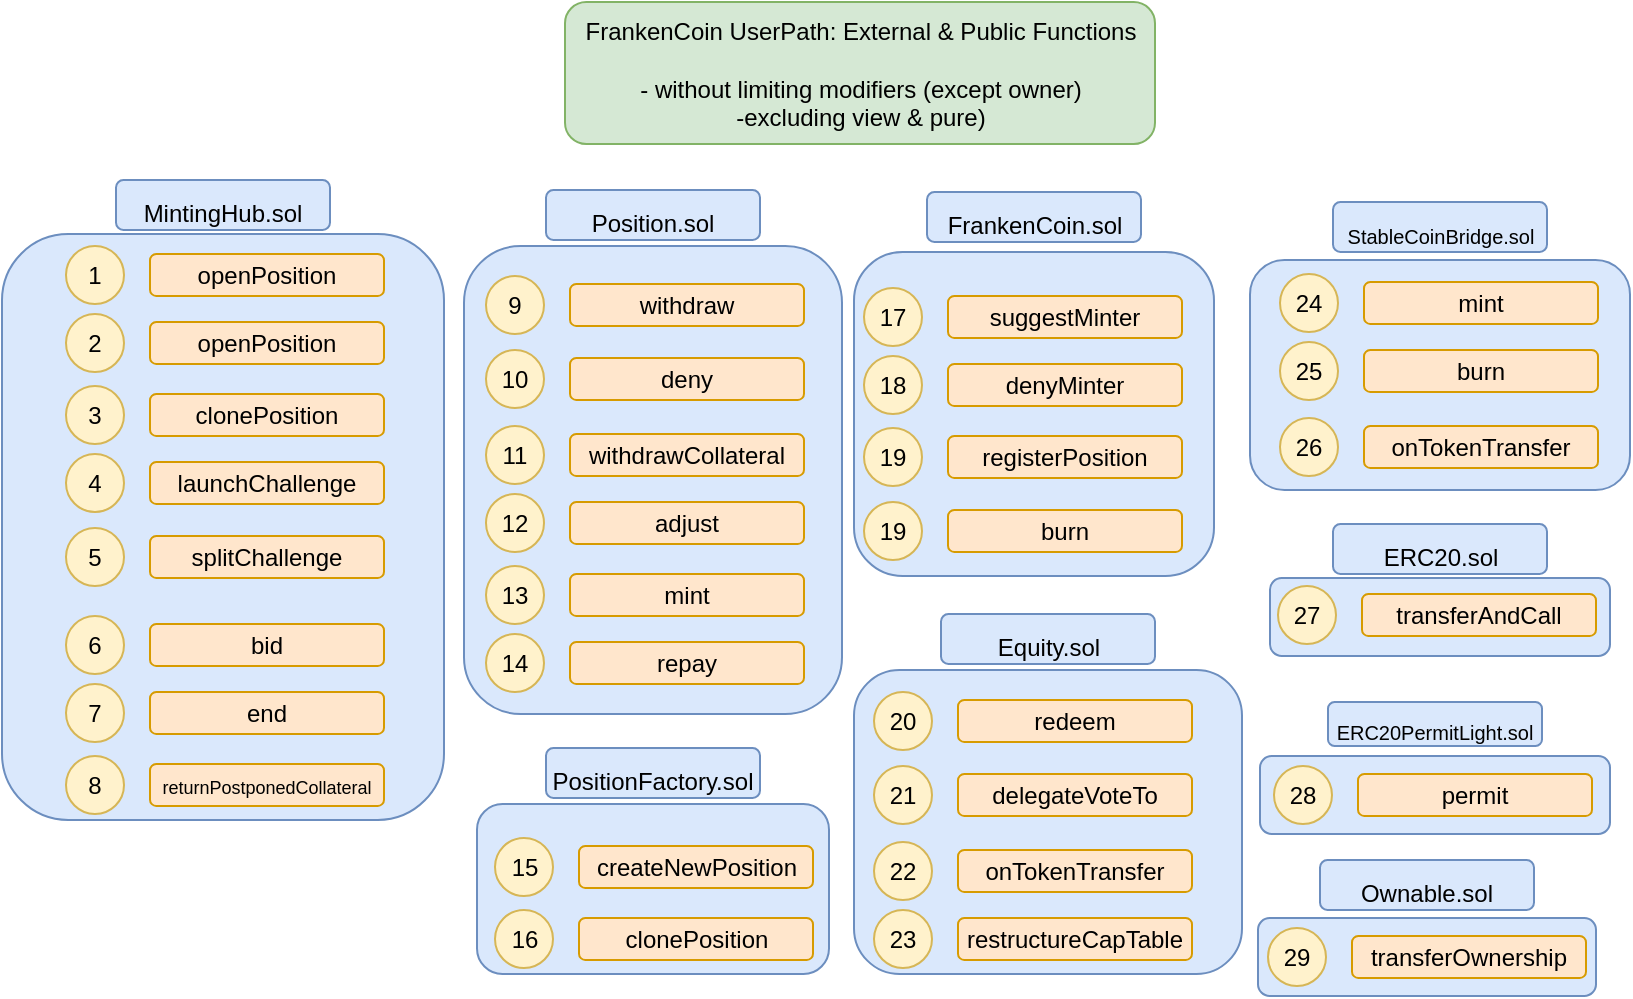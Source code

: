 <mxfile version="20.8.11" type="github">
  <diagram name="Page-1" id="7sftsaREEKXduiQP2Yfs">
    <mxGraphModel dx="3181" dy="1242" grid="0" gridSize="10" guides="1" tooltips="1" connect="1" arrows="1" fold="1" page="0" pageScale="1" pageWidth="850" pageHeight="1100" math="0" shadow="0">
      <root>
        <mxCell id="0" />
        <mxCell id="1" parent="0" />
        <mxCell id="LSiRQm851fG1biD96qPc-81" value="" style="rounded=1;whiteSpace=wrap;html=1;fontSize=10;fillColor=#dae8fc;strokeColor=#6c8ebf;" parent="1" vertex="1">
          <mxGeometry x="210" y="235" width="169" height="39" as="geometry" />
        </mxCell>
        <mxCell id="LSiRQm851fG1biD96qPc-80" value="" style="rounded=1;whiteSpace=wrap;html=1;fontSize=10;fillColor=#dae8fc;strokeColor=#6c8ebf;" parent="1" vertex="1">
          <mxGeometry x="211" y="154" width="175" height="39" as="geometry" />
        </mxCell>
        <mxCell id="LSiRQm851fG1biD96qPc-79" value="" style="rounded=1;whiteSpace=wrap;html=1;fontSize=10;fillColor=#dae8fc;strokeColor=#6c8ebf;" parent="1" vertex="1">
          <mxGeometry x="216" y="65" width="170" height="39" as="geometry" />
        </mxCell>
        <mxCell id="LSiRQm851fG1biD96qPc-78" value="" style="rounded=1;whiteSpace=wrap;html=1;fontSize=10;fillColor=#dae8fc;strokeColor=#6c8ebf;" parent="1" vertex="1">
          <mxGeometry x="206" y="-94" width="190" height="115" as="geometry" />
        </mxCell>
        <mxCell id="LSiRQm851fG1biD96qPc-77" value="" style="rounded=1;whiteSpace=wrap;html=1;fontSize=10;fillColor=#dae8fc;strokeColor=#6c8ebf;" parent="1" vertex="1">
          <mxGeometry x="8" y="111" width="194" height="152" as="geometry" />
        </mxCell>
        <mxCell id="LSiRQm851fG1biD96qPc-76" value="" style="rounded=1;whiteSpace=wrap;html=1;fontSize=10;fillColor=#dae8fc;strokeColor=#6c8ebf;" parent="1" vertex="1">
          <mxGeometry x="8" y="-98" width="180" height="162" as="geometry" />
        </mxCell>
        <mxCell id="LSiRQm851fG1biD96qPc-63" value="" style="rounded=1;whiteSpace=wrap;html=1;fontSize=9;fillColor=#dae8fc;strokeColor=#6c8ebf;" parent="1" vertex="1">
          <mxGeometry x="-180.5" y="178" width="176" height="85" as="geometry" />
        </mxCell>
        <mxCell id="LSiRQm851fG1biD96qPc-62" value="" style="rounded=1;whiteSpace=wrap;html=1;fontSize=9;fillColor=#dae8fc;strokeColor=#6c8ebf;" parent="1" vertex="1">
          <mxGeometry x="-187" y="-101" width="189" height="234" as="geometry" />
        </mxCell>
        <mxCell id="LSiRQm851fG1biD96qPc-61" value="" style="rounded=1;whiteSpace=wrap;html=1;fontSize=9;fillColor=#dae8fc;strokeColor=#6c8ebf;" parent="1" vertex="1">
          <mxGeometry x="-418" y="-107" width="221" height="293" as="geometry" />
        </mxCell>
        <mxCell id="LSiRQm851fG1biD96qPc-5" value="&lt;div&gt;FrankenCoin UserPath: External &amp;amp; Public Functions&lt;/div&gt;&lt;div&gt;&amp;nbsp;&lt;br&gt;&lt;/div&gt;&lt;div&gt;- without limiting modifiers (except owner) &lt;br&gt;&lt;/div&gt;&lt;div&gt;-excluding view &amp;amp; pure)&lt;/div&gt;" style="rounded=1;whiteSpace=wrap;html=1;fillColor=#d5e8d4;strokeColor=#82b366;" parent="1" vertex="1">
          <mxGeometry x="-136.5" y="-223" width="295" height="71" as="geometry" />
        </mxCell>
        <mxCell id="LSiRQm851fG1biD96qPc-10" value="openPosition" style="rounded=1;whiteSpace=wrap;html=1;fillColor=#ffe6cc;strokeColor=#d79b00;" parent="1" vertex="1">
          <mxGeometry x="-344" y="-97" width="117" height="21" as="geometry" />
        </mxCell>
        <mxCell id="LSiRQm851fG1biD96qPc-11" value="1" style="ellipse;whiteSpace=wrap;html=1;aspect=fixed;fillColor=#fff2cc;strokeColor=#d6b656;" parent="1" vertex="1">
          <mxGeometry x="-386" y="-101" width="29" height="29" as="geometry" />
        </mxCell>
        <mxCell id="LSiRQm851fG1biD96qPc-12" value="openPosition" style="rounded=1;whiteSpace=wrap;html=1;fillColor=#ffe6cc;strokeColor=#d79b00;" parent="1" vertex="1">
          <mxGeometry x="-344" y="-63" width="117" height="21" as="geometry" />
        </mxCell>
        <mxCell id="LSiRQm851fG1biD96qPc-13" value="2" style="ellipse;whiteSpace=wrap;html=1;aspect=fixed;fillColor=#fff2cc;strokeColor=#d6b656;" parent="1" vertex="1">
          <mxGeometry x="-386" y="-67" width="29" height="29" as="geometry" />
        </mxCell>
        <mxCell id="LSiRQm851fG1biD96qPc-14" value="clonePosition" style="rounded=1;whiteSpace=wrap;html=1;fillColor=#ffe6cc;strokeColor=#d79b00;" parent="1" vertex="1">
          <mxGeometry x="-344" y="-27" width="117" height="21" as="geometry" />
        </mxCell>
        <mxCell id="LSiRQm851fG1biD96qPc-15" value="3" style="ellipse;whiteSpace=wrap;html=1;aspect=fixed;fillColor=#fff2cc;strokeColor=#d6b656;" parent="1" vertex="1">
          <mxGeometry x="-386" y="-31" width="29" height="29" as="geometry" />
        </mxCell>
        <mxCell id="LSiRQm851fG1biD96qPc-16" value="launchChallenge" style="rounded=1;whiteSpace=wrap;html=1;fillColor=#ffe6cc;strokeColor=#d79b00;" parent="1" vertex="1">
          <mxGeometry x="-344" y="7" width="117" height="21" as="geometry" />
        </mxCell>
        <mxCell id="LSiRQm851fG1biD96qPc-17" value="4" style="ellipse;whiteSpace=wrap;html=1;aspect=fixed;fillColor=#fff2cc;strokeColor=#d6b656;" parent="1" vertex="1">
          <mxGeometry x="-386" y="3" width="29" height="29" as="geometry" />
        </mxCell>
        <mxCell id="LSiRQm851fG1biD96qPc-18" value="splitChallenge" style="rounded=1;whiteSpace=wrap;html=1;fillColor=#ffe6cc;strokeColor=#d79b00;" parent="1" vertex="1">
          <mxGeometry x="-344" y="44" width="117" height="21" as="geometry" />
        </mxCell>
        <mxCell id="LSiRQm851fG1biD96qPc-19" value="5" style="ellipse;whiteSpace=wrap;html=1;aspect=fixed;fillColor=#fff2cc;strokeColor=#d6b656;" parent="1" vertex="1">
          <mxGeometry x="-386" y="40" width="29" height="29" as="geometry" />
        </mxCell>
        <mxCell id="LSiRQm851fG1biD96qPc-20" value="bid" style="rounded=1;whiteSpace=wrap;html=1;fillColor=#ffe6cc;strokeColor=#d79b00;" parent="1" vertex="1">
          <mxGeometry x="-344" y="88" width="117" height="21" as="geometry" />
        </mxCell>
        <mxCell id="LSiRQm851fG1biD96qPc-21" value="6" style="ellipse;whiteSpace=wrap;html=1;aspect=fixed;fillColor=#fff2cc;strokeColor=#d6b656;" parent="1" vertex="1">
          <mxGeometry x="-386" y="84" width="29" height="29" as="geometry" />
        </mxCell>
        <mxCell id="LSiRQm851fG1biD96qPc-22" value="end" style="rounded=1;whiteSpace=wrap;html=1;fillColor=#ffe6cc;strokeColor=#d79b00;" parent="1" vertex="1">
          <mxGeometry x="-344" y="122" width="117" height="21" as="geometry" />
        </mxCell>
        <mxCell id="LSiRQm851fG1biD96qPc-23" value="7" style="ellipse;whiteSpace=wrap;html=1;aspect=fixed;fillColor=#fff2cc;strokeColor=#d6b656;" parent="1" vertex="1">
          <mxGeometry x="-386" y="118" width="29" height="29" as="geometry" />
        </mxCell>
        <mxCell id="LSiRQm851fG1biD96qPc-24" value="&lt;div&gt;&lt;font style=&quot;font-size: 9px;&quot;&gt;returnPostponedCollateral&lt;/font&gt;&lt;/div&gt;" style="rounded=1;whiteSpace=wrap;html=1;fillColor=#ffe6cc;strokeColor=#d79b00;" parent="1" vertex="1">
          <mxGeometry x="-344" y="158" width="117" height="21" as="geometry" />
        </mxCell>
        <mxCell id="LSiRQm851fG1biD96qPc-25" value="8" style="ellipse;whiteSpace=wrap;html=1;aspect=fixed;fillColor=#fff2cc;strokeColor=#d6b656;" parent="1" vertex="1">
          <mxGeometry x="-386" y="154" width="29" height="29" as="geometry" />
        </mxCell>
        <mxCell id="LSiRQm851fG1biD96qPc-26" value="withdraw" style="rounded=1;whiteSpace=wrap;html=1;fillColor=#ffe6cc;strokeColor=#d79b00;" parent="1" vertex="1">
          <mxGeometry x="-134" y="-82" width="117" height="21" as="geometry" />
        </mxCell>
        <mxCell id="LSiRQm851fG1biD96qPc-27" value="9" style="ellipse;whiteSpace=wrap;html=1;aspect=fixed;fillColor=#fff2cc;strokeColor=#d6b656;" parent="1" vertex="1">
          <mxGeometry x="-176" y="-86" width="29" height="29" as="geometry" />
        </mxCell>
        <mxCell id="LSiRQm851fG1biD96qPc-28" value="deny" style="rounded=1;whiteSpace=wrap;html=1;fillColor=#ffe6cc;strokeColor=#d79b00;" parent="1" vertex="1">
          <mxGeometry x="-134" y="-45" width="117" height="21" as="geometry" />
        </mxCell>
        <mxCell id="LSiRQm851fG1biD96qPc-29" value="10" style="ellipse;whiteSpace=wrap;html=1;aspect=fixed;fillColor=#fff2cc;strokeColor=#d6b656;" parent="1" vertex="1">
          <mxGeometry x="-176" y="-49" width="29" height="29" as="geometry" />
        </mxCell>
        <mxCell id="LSiRQm851fG1biD96qPc-30" value="withdrawCollateral" style="rounded=1;whiteSpace=wrap;html=1;fillColor=#ffe6cc;strokeColor=#d79b00;" parent="1" vertex="1">
          <mxGeometry x="-134" y="-7" width="117" height="21" as="geometry" />
        </mxCell>
        <mxCell id="LSiRQm851fG1biD96qPc-31" value="11" style="ellipse;whiteSpace=wrap;html=1;aspect=fixed;fillColor=#fff2cc;strokeColor=#d6b656;" parent="1" vertex="1">
          <mxGeometry x="-176" y="-11" width="29" height="29" as="geometry" />
        </mxCell>
        <mxCell id="LSiRQm851fG1biD96qPc-32" value="adjust" style="rounded=1;whiteSpace=wrap;html=1;fillColor=#ffe6cc;strokeColor=#d79b00;" parent="1" vertex="1">
          <mxGeometry x="-134" y="27" width="117" height="21" as="geometry" />
        </mxCell>
        <mxCell id="LSiRQm851fG1biD96qPc-33" value="12" style="ellipse;whiteSpace=wrap;html=1;aspect=fixed;fillColor=#fff2cc;strokeColor=#d6b656;" parent="1" vertex="1">
          <mxGeometry x="-176" y="23" width="29" height="29" as="geometry" />
        </mxCell>
        <mxCell id="LSiRQm851fG1biD96qPc-34" value="mint" style="rounded=1;whiteSpace=wrap;html=1;fillColor=#ffe6cc;strokeColor=#d79b00;" parent="1" vertex="1">
          <mxGeometry x="-134" y="63" width="117" height="21" as="geometry" />
        </mxCell>
        <mxCell id="LSiRQm851fG1biD96qPc-35" value="13" style="ellipse;whiteSpace=wrap;html=1;aspect=fixed;fillColor=#fff2cc;strokeColor=#d6b656;" parent="1" vertex="1">
          <mxGeometry x="-176" y="59" width="29" height="29" as="geometry" />
        </mxCell>
        <mxCell id="LSiRQm851fG1biD96qPc-36" value="repay" style="rounded=1;whiteSpace=wrap;html=1;fillColor=#ffe6cc;strokeColor=#d79b00;" parent="1" vertex="1">
          <mxGeometry x="-134" y="97" width="117" height="21" as="geometry" />
        </mxCell>
        <mxCell id="LSiRQm851fG1biD96qPc-37" value="14" style="ellipse;whiteSpace=wrap;html=1;aspect=fixed;fillColor=#fff2cc;strokeColor=#d6b656;" parent="1" vertex="1">
          <mxGeometry x="-176" y="93" width="29" height="29" as="geometry" />
        </mxCell>
        <mxCell id="LSiRQm851fG1biD96qPc-38" value="createNewPosition" style="rounded=1;whiteSpace=wrap;html=1;fillColor=#ffe6cc;strokeColor=#d79b00;" parent="1" vertex="1">
          <mxGeometry x="-129.5" y="199" width="117" height="21" as="geometry" />
        </mxCell>
        <mxCell id="LSiRQm851fG1biD96qPc-39" value="15" style="ellipse;whiteSpace=wrap;html=1;aspect=fixed;fillColor=#fff2cc;strokeColor=#d6b656;" parent="1" vertex="1">
          <mxGeometry x="-171.5" y="195" width="29" height="29" as="geometry" />
        </mxCell>
        <mxCell id="LSiRQm851fG1biD96qPc-40" value="clonePosition" style="rounded=1;whiteSpace=wrap;html=1;fillColor=#ffe6cc;strokeColor=#d79b00;" parent="1" vertex="1">
          <mxGeometry x="-129.5" y="235" width="117" height="21" as="geometry" />
        </mxCell>
        <mxCell id="LSiRQm851fG1biD96qPc-41" value="16" style="ellipse;whiteSpace=wrap;html=1;aspect=fixed;fillColor=#fff2cc;strokeColor=#d6b656;" parent="1" vertex="1">
          <mxGeometry x="-171.5" y="231" width="29" height="29" as="geometry" />
        </mxCell>
        <mxCell id="LSiRQm851fG1biD96qPc-42" value="suggestMinter" style="rounded=1;whiteSpace=wrap;html=1;fillColor=#ffe6cc;strokeColor=#d79b00;" parent="1" vertex="1">
          <mxGeometry x="55" y="-76" width="117" height="21" as="geometry" />
        </mxCell>
        <mxCell id="LSiRQm851fG1biD96qPc-43" value="17" style="ellipse;whiteSpace=wrap;html=1;aspect=fixed;fillColor=#fff2cc;strokeColor=#d6b656;" parent="1" vertex="1">
          <mxGeometry x="13" y="-80" width="29" height="29" as="geometry" />
        </mxCell>
        <mxCell id="LSiRQm851fG1biD96qPc-44" value="denyMinter" style="rounded=1;whiteSpace=wrap;html=1;fillColor=#ffe6cc;strokeColor=#d79b00;" parent="1" vertex="1">
          <mxGeometry x="55" y="-42" width="117" height="21" as="geometry" />
        </mxCell>
        <mxCell id="LSiRQm851fG1biD96qPc-45" value="18" style="ellipse;whiteSpace=wrap;html=1;aspect=fixed;fillColor=#fff2cc;strokeColor=#d6b656;" parent="1" vertex="1">
          <mxGeometry x="13" y="-46" width="29" height="29" as="geometry" />
        </mxCell>
        <mxCell id="LSiRQm851fG1biD96qPc-46" value="registerPosition" style="rounded=1;whiteSpace=wrap;html=1;fillColor=#ffe6cc;strokeColor=#d79b00;" parent="1" vertex="1">
          <mxGeometry x="55" y="-6" width="117" height="21" as="geometry" />
        </mxCell>
        <mxCell id="LSiRQm851fG1biD96qPc-47" value="19" style="ellipse;whiteSpace=wrap;html=1;aspect=fixed;fillColor=#fff2cc;strokeColor=#d6b656;" parent="1" vertex="1">
          <mxGeometry x="13" y="-10" width="29" height="29" as="geometry" />
        </mxCell>
        <mxCell id="LSiRQm851fG1biD96qPc-48" value="redeem" style="rounded=1;whiteSpace=wrap;html=1;fillColor=#ffe6cc;strokeColor=#d79b00;" parent="1" vertex="1">
          <mxGeometry x="60" y="126" width="117" height="21" as="geometry" />
        </mxCell>
        <mxCell id="LSiRQm851fG1biD96qPc-49" value="20" style="ellipse;whiteSpace=wrap;html=1;aspect=fixed;fillColor=#fff2cc;strokeColor=#d6b656;" parent="1" vertex="1">
          <mxGeometry x="18" y="122" width="29" height="29" as="geometry" />
        </mxCell>
        <mxCell id="LSiRQm851fG1biD96qPc-50" value="delegateVoteTo" style="rounded=1;whiteSpace=wrap;html=1;fillColor=#ffe6cc;strokeColor=#d79b00;" parent="1" vertex="1">
          <mxGeometry x="60" y="163" width="117" height="21" as="geometry" />
        </mxCell>
        <mxCell id="LSiRQm851fG1biD96qPc-51" value="21" style="ellipse;whiteSpace=wrap;html=1;aspect=fixed;fillColor=#fff2cc;strokeColor=#d6b656;" parent="1" vertex="1">
          <mxGeometry x="18" y="159" width="29" height="29" as="geometry" />
        </mxCell>
        <mxCell id="LSiRQm851fG1biD96qPc-52" value="onTokenTransfer" style="rounded=1;whiteSpace=wrap;html=1;fillColor=#ffe6cc;strokeColor=#d79b00;" parent="1" vertex="1">
          <mxGeometry x="60" y="201" width="117" height="21" as="geometry" />
        </mxCell>
        <mxCell id="LSiRQm851fG1biD96qPc-53" value="22" style="ellipse;whiteSpace=wrap;html=1;aspect=fixed;fillColor=#fff2cc;strokeColor=#d6b656;" parent="1" vertex="1">
          <mxGeometry x="18" y="197" width="29" height="29" as="geometry" />
        </mxCell>
        <mxCell id="LSiRQm851fG1biD96qPc-54" value="restructureCapTable" style="rounded=1;whiteSpace=wrap;html=1;fillColor=#ffe6cc;strokeColor=#d79b00;" parent="1" vertex="1">
          <mxGeometry x="60" y="235" width="117" height="21" as="geometry" />
        </mxCell>
        <mxCell id="LSiRQm851fG1biD96qPc-55" value="23" style="ellipse;whiteSpace=wrap;html=1;aspect=fixed;fillColor=#fff2cc;strokeColor=#d6b656;" parent="1" vertex="1">
          <mxGeometry x="18" y="231" width="29" height="29" as="geometry" />
        </mxCell>
        <mxCell id="LSiRQm851fG1biD96qPc-56" value="mint" style="rounded=1;whiteSpace=wrap;html=1;fillColor=#ffe6cc;strokeColor=#d79b00;" parent="1" vertex="1">
          <mxGeometry x="263" y="-83" width="117" height="21" as="geometry" />
        </mxCell>
        <mxCell id="LSiRQm851fG1biD96qPc-57" value="24" style="ellipse;whiteSpace=wrap;html=1;aspect=fixed;fillColor=#fff2cc;strokeColor=#d6b656;" parent="1" vertex="1">
          <mxGeometry x="221" y="-87" width="29" height="29" as="geometry" />
        </mxCell>
        <mxCell id="LSiRQm851fG1biD96qPc-58" value="burn" style="rounded=1;whiteSpace=wrap;html=1;fillColor=#ffe6cc;strokeColor=#d79b00;" parent="1" vertex="1">
          <mxGeometry x="263" y="-49" width="117" height="21" as="geometry" />
        </mxCell>
        <mxCell id="LSiRQm851fG1biD96qPc-59" value="25" style="ellipse;whiteSpace=wrap;html=1;aspect=fixed;fillColor=#fff2cc;strokeColor=#d6b656;" parent="1" vertex="1">
          <mxGeometry x="221" y="-53" width="29" height="29" as="geometry" />
        </mxCell>
        <mxCell id="LSiRQm851fG1biD96qPc-64" value="onTokenTransfer" style="rounded=1;whiteSpace=wrap;html=1;fillColor=#ffe6cc;strokeColor=#d79b00;" parent="1" vertex="1">
          <mxGeometry x="263" y="-11" width="117" height="21" as="geometry" />
        </mxCell>
        <mxCell id="LSiRQm851fG1biD96qPc-65" value="26" style="ellipse;whiteSpace=wrap;html=1;aspect=fixed;fillColor=#fff2cc;strokeColor=#d6b656;" parent="1" vertex="1">
          <mxGeometry x="221" y="-15" width="29" height="29" as="geometry" />
        </mxCell>
        <mxCell id="LSiRQm851fG1biD96qPc-66" value="transferAndCall" style="rounded=1;whiteSpace=wrap;html=1;fillColor=#ffe6cc;strokeColor=#d79b00;" parent="1" vertex="1">
          <mxGeometry x="262" y="73" width="117" height="21" as="geometry" />
        </mxCell>
        <mxCell id="LSiRQm851fG1biD96qPc-67" value="27" style="ellipse;whiteSpace=wrap;html=1;aspect=fixed;fillColor=#fff2cc;strokeColor=#d6b656;" parent="1" vertex="1">
          <mxGeometry x="220" y="69" width="29" height="29" as="geometry" />
        </mxCell>
        <mxCell id="LSiRQm851fG1biD96qPc-68" value="permit" style="rounded=1;whiteSpace=wrap;html=1;fillColor=#ffe6cc;strokeColor=#d79b00;" parent="1" vertex="1">
          <mxGeometry x="260" y="163" width="117" height="21" as="geometry" />
        </mxCell>
        <mxCell id="LSiRQm851fG1biD96qPc-69" value="28" style="ellipse;whiteSpace=wrap;html=1;aspect=fixed;fillColor=#fff2cc;strokeColor=#d6b656;" parent="1" vertex="1">
          <mxGeometry x="218" y="159" width="29" height="29" as="geometry" />
        </mxCell>
        <mxCell id="LSiRQm851fG1biD96qPc-70" value="transferOwnership" style="rounded=1;whiteSpace=wrap;html=1;fillColor=#ffe6cc;strokeColor=#d79b00;" parent="1" vertex="1">
          <mxGeometry x="257" y="244" width="117" height="21" as="geometry" />
        </mxCell>
        <mxCell id="LSiRQm851fG1biD96qPc-71" value="29" style="ellipse;whiteSpace=wrap;html=1;aspect=fixed;fillColor=#fff2cc;strokeColor=#d6b656;" parent="1" vertex="1">
          <mxGeometry x="215" y="240" width="29" height="29" as="geometry" />
        </mxCell>
        <mxCell id="LSiRQm851fG1biD96qPc-74" value="burn" style="rounded=1;whiteSpace=wrap;html=1;fillColor=#ffe6cc;strokeColor=#d79b00;" parent="1" vertex="1">
          <mxGeometry x="55" y="31" width="117" height="21" as="geometry" />
        </mxCell>
        <mxCell id="LSiRQm851fG1biD96qPc-75" value="19" style="ellipse;whiteSpace=wrap;html=1;aspect=fixed;fillColor=#fff2cc;strokeColor=#d6b656;" parent="1" vertex="1">
          <mxGeometry x="13" y="27" width="29" height="29" as="geometry" />
        </mxCell>
        <mxCell id="LSiRQm851fG1biD96qPc-82" value="&lt;font style=&quot;font-size: 12px;&quot;&gt;MintingHub.sol&lt;/font&gt;" style="rounded=1;whiteSpace=wrap;html=1;fontSize=20;fillColor=#dae8fc;strokeColor=#6c8ebf;" parent="1" vertex="1">
          <mxGeometry x="-361" y="-134" width="107" height="25" as="geometry" />
        </mxCell>
        <mxCell id="LSiRQm851fG1biD96qPc-85" value="&lt;div&gt;&lt;font style=&quot;font-size: 12px;&quot;&gt;Position.sol&lt;/font&gt;&lt;/div&gt;" style="rounded=1;whiteSpace=wrap;html=1;fontSize=20;fillColor=#dae8fc;strokeColor=#6c8ebf;" parent="1" vertex="1">
          <mxGeometry x="-146" y="-129" width="107" height="25" as="geometry" />
        </mxCell>
        <mxCell id="LSiRQm851fG1biD96qPc-87" value="&lt;div&gt;&lt;font style=&quot;font-size: 12px;&quot;&gt;PositionFactory.sol&lt;/font&gt;&lt;/div&gt;" style="rounded=1;whiteSpace=wrap;html=1;fontSize=20;fillColor=#dae8fc;strokeColor=#6c8ebf;" parent="1" vertex="1">
          <mxGeometry x="-146" y="150" width="107" height="25" as="geometry" />
        </mxCell>
        <mxCell id="LSiRQm851fG1biD96qPc-88" value="&lt;div&gt;&lt;font style=&quot;font-size: 12px;&quot;&gt;FrankenCoin.sol&lt;/font&gt;&lt;/div&gt;" style="rounded=1;whiteSpace=wrap;html=1;fontSize=20;fillColor=#dae8fc;strokeColor=#6c8ebf;" parent="1" vertex="1">
          <mxGeometry x="44.5" y="-128" width="107" height="25" as="geometry" />
        </mxCell>
        <mxCell id="LSiRQm851fG1biD96qPc-89" value="&lt;font style=&quot;font-size: 12px;&quot;&gt;Equity.sol&lt;/font&gt;" style="rounded=1;whiteSpace=wrap;html=1;fontSize=20;fillColor=#dae8fc;strokeColor=#6c8ebf;" parent="1" vertex="1">
          <mxGeometry x="51.5" y="83" width="107" height="25" as="geometry" />
        </mxCell>
        <mxCell id="LSiRQm851fG1biD96qPc-90" value="&lt;font style=&quot;font-size: 10px;&quot;&gt;StableCoinBridge.sol&lt;/font&gt;" style="rounded=1;whiteSpace=wrap;html=1;fontSize=20;fillColor=#dae8fc;strokeColor=#6c8ebf;" parent="1" vertex="1">
          <mxGeometry x="247.5" y="-123" width="107" height="25" as="geometry" />
        </mxCell>
        <mxCell id="LSiRQm851fG1biD96qPc-92" value="&lt;font style=&quot;font-size: 12px;&quot;&gt;ERC20.sol&lt;/font&gt;" style="rounded=1;whiteSpace=wrap;html=1;fontSize=20;fillColor=#dae8fc;strokeColor=#6c8ebf;" parent="1" vertex="1">
          <mxGeometry x="247.5" y="38" width="107" height="25" as="geometry" />
        </mxCell>
        <mxCell id="LSiRQm851fG1biD96qPc-93" value="&lt;font style=&quot;font-size: 10px;&quot;&gt;ERC20PermitLight.sol&lt;/font&gt;" style="rounded=1;whiteSpace=wrap;html=1;fontSize=20;fillColor=#dae8fc;strokeColor=#6c8ebf;" parent="1" vertex="1">
          <mxGeometry x="245" y="127" width="107" height="22" as="geometry" />
        </mxCell>
        <mxCell id="LSiRQm851fG1biD96qPc-94" value="&lt;font style=&quot;font-size: 12px;&quot;&gt;Ownable.sol&lt;/font&gt;" style="rounded=1;whiteSpace=wrap;html=1;fontSize=20;fillColor=#dae8fc;strokeColor=#6c8ebf;" parent="1" vertex="1">
          <mxGeometry x="241" y="206" width="107" height="25" as="geometry" />
        </mxCell>
      </root>
    </mxGraphModel>
  </diagram>
</mxfile>
